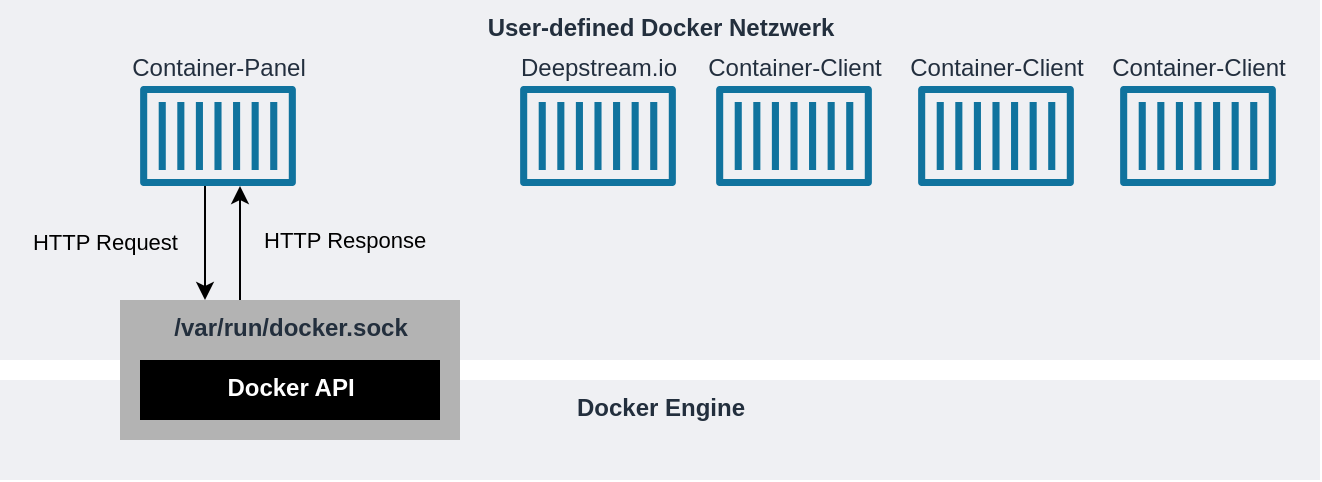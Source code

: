<mxfile version="13.7.9" type="device"><diagram id="6a731a19-8d31-9384-78a2-239565b7b9f0" name="Page-1"><mxGraphModel dx="1990" dy="1176" grid="0" gridSize="10" guides="1" tooltips="1" connect="1" arrows="1" fold="1" page="1" pageScale="1" pageWidth="827" pageHeight="1169" background="#ffffff" math="0" shadow="0"><root><mxCell id="0"/><mxCell id="1" parent="0"/><mxCell id="a6U-eIyGp0j3rIzqDbDS-2257" value="&lt;b&gt;User-defined Docker Netzwerk&lt;/b&gt;" style="fillColor=#EFF0F3;strokeColor=none;dashed=0;verticalAlign=top;fontStyle=0;fontColor=#232F3D;labelBackgroundColor=none;html=1;" parent="1" vertex="1"><mxGeometry x="50" y="40" width="660" height="180" as="geometry"/></mxCell><mxCell id="a6U-eIyGp0j3rIzqDbDS-2262" value="Container-Client" style="outlineConnect=0;fontColor=#232F3E;gradientColor=none;strokeColor=none;dashed=0;verticalLabelPosition=top;verticalAlign=bottom;align=center;html=1;fontSize=12;fontStyle=0;aspect=fixed;pointerEvents=1;shape=mxgraph.aws4.container_1;fillColor=#10739E;labelPosition=center;" parent="1" vertex="1"><mxGeometry x="509" y="83" width="78" height="50" as="geometry"/></mxCell><mxCell id="a6U-eIyGp0j3rIzqDbDS-2264" value="Container-Client" style="outlineConnect=0;fontColor=#232F3E;gradientColor=none;strokeColor=none;dashed=0;verticalLabelPosition=top;verticalAlign=bottom;align=center;html=1;fontSize=12;fontStyle=0;aspect=fixed;pointerEvents=1;shape=mxgraph.aws4.container_1;fillColor=#10739E;labelPosition=center;" parent="1" vertex="1"><mxGeometry x="408" y="83" width="78" height="50" as="geometry"/></mxCell><mxCell id="a6U-eIyGp0j3rIzqDbDS-2265" value="Container-Client&lt;br&gt;" style="outlineConnect=0;fontColor=#232F3E;gradientColor=none;strokeColor=none;dashed=0;verticalLabelPosition=top;verticalAlign=bottom;align=center;html=1;fontSize=12;fontStyle=0;aspect=fixed;pointerEvents=1;shape=mxgraph.aws4.container_1;fillColor=#10739E;labelPosition=center;" parent="1" vertex="1"><mxGeometry x="610" y="83" width="78" height="50" as="geometry"/></mxCell><mxCell id="a6U-eIyGp0j3rIzqDbDS-2273" value="HTTP Request" style="edgeStyle=orthogonalEdgeStyle;rounded=0;orthogonalLoop=1;jettySize=auto;html=1;labelBackgroundColor=none;labelPosition=left;verticalLabelPosition=middle;align=right;verticalAlign=middle;entryX=0.25;entryY=0;entryDx=0;entryDy=0;" parent="1" source="a6U-eIyGp0j3rIzqDbDS-2266" target="a6U-eIyGp0j3rIzqDbDS-2272" edge="1"><mxGeometry x="-0.017" y="-13" relative="1" as="geometry"><mxPoint x="153" y="196" as="targetPoint"/><Array as="points"><mxPoint x="153" y="161"/></Array><mxPoint as="offset"/></mxGeometry></mxCell><mxCell id="a6U-eIyGp0j3rIzqDbDS-2266" value="Container-Panel" style="outlineConnect=0;fontColor=#232F3E;gradientColor=none;strokeColor=none;dashed=0;verticalLabelPosition=top;verticalAlign=bottom;align=center;html=1;fontSize=12;fontStyle=0;aspect=fixed;pointerEvents=1;shape=mxgraph.aws4.container_1;fillColor=#10739E;labelPosition=center;" parent="1" vertex="1"><mxGeometry x="120" y="83" width="78" height="50" as="geometry"/></mxCell><mxCell id="a6U-eIyGp0j3rIzqDbDS-2267" value="Deepstream.io" style="outlineConnect=0;fontColor=#232F3E;gradientColor=none;strokeColor=none;dashed=0;verticalLabelPosition=top;verticalAlign=bottom;align=center;html=1;fontSize=12;fontStyle=0;aspect=fixed;pointerEvents=1;shape=mxgraph.aws4.container_1;fillColor=#10739E;labelPosition=center;" parent="1" vertex="1"><mxGeometry x="310" y="83" width="78" height="50" as="geometry"/></mxCell><mxCell id="a6U-eIyGp0j3rIzqDbDS-2269" value="&lt;b&gt;Docker Engine&lt;/b&gt;" style="fillColor=#EFF0F3;strokeColor=none;dashed=0;verticalAlign=top;fontStyle=0;fontColor=#232F3D;labelBackgroundColor=none;html=1;" parent="1" vertex="1"><mxGeometry x="50" y="230" width="660" height="50" as="geometry"/></mxCell><mxCell id="a6U-eIyGp0j3rIzqDbDS-2272" value="&lt;b&gt;/var/run/docker.sock&lt;/b&gt;" style="strokeColor=none;dashed=0;verticalAlign=top;fontStyle=0;fontColor=#232F3D;labelBackgroundColor=none;html=1;fillColor=#B3B3B3;" parent="1" vertex="1"><mxGeometry x="110" y="190" width="170" height="70" as="geometry"/></mxCell><mxCell id="a6U-eIyGp0j3rIzqDbDS-2274" value="HTTP Response" style="edgeStyle=orthogonalEdgeStyle;rounded=0;orthogonalLoop=1;jettySize=auto;html=1;labelPosition=right;verticalLabelPosition=middle;align=left;verticalAlign=middle;labelBackgroundColor=none;" parent="1" source="a6U-eIyGp0j3rIzqDbDS-2272" target="a6U-eIyGp0j3rIzqDbDS-2266" edge="1"><mxGeometry x="0.052" y="-10" relative="1" as="geometry"><mxPoint x="162.483" y="142.956" as="sourcePoint"/><mxPoint x="162.5" y="270" as="targetPoint"/><Array as="points"><mxPoint x="170" y="180"/><mxPoint x="170" y="180"/></Array><mxPoint as="offset"/></mxGeometry></mxCell><mxCell id="a6U-eIyGp0j3rIzqDbDS-2275" value="&lt;b&gt;Docker API&lt;/b&gt;" style="strokeColor=none;dashed=0;verticalAlign=top;fontStyle=0;labelBackgroundColor=none;html=1;fontColor=#FFFFFF;fillColor=#000000;" parent="1" vertex="1"><mxGeometry x="120" y="220" width="150" height="30" as="geometry"/></mxCell></root></mxGraphModel></diagram></mxfile>